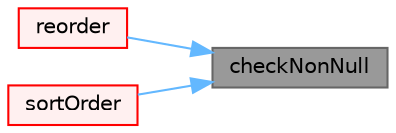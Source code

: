 digraph "checkNonNull"
{
 // LATEX_PDF_SIZE
  bgcolor="transparent";
  edge [fontname=Helvetica,fontsize=10,labelfontname=Helvetica,labelfontsize=10];
  node [fontname=Helvetica,fontsize=10,shape=box,height=0.2,width=0.4];
  rankdir="RL";
  Node1 [id="Node000001",label="checkNonNull",height=0.2,width=0.4,color="gray40", fillcolor="grey60", style="filled", fontcolor="black",tooltip=" "];
  Node1 -> Node2 [id="edge1_Node000001_Node000002",dir="back",color="steelblue1",style="solid",tooltip=" "];
  Node2 [id="Node000002",label="reorder",height=0.2,width=0.4,color="red", fillcolor="#FFF0F0", style="filled",URL="$classFoam_1_1UPtrList.html#a3ea64b769809780439f1f4cfcc84f1c2",tooltip=" "];
  Node1 -> Node10 [id="edge2_Node000001_Node000010",dir="back",color="steelblue1",style="solid",tooltip=" "];
  Node10 [id="Node000010",label="sortOrder",height=0.2,width=0.4,color="red", fillcolor="#FFF0F0", style="filled",URL="$classFoam_1_1UPtrList.html#a57c384a0b246c3f042d31f2756e104cf",tooltip=" "];
}
